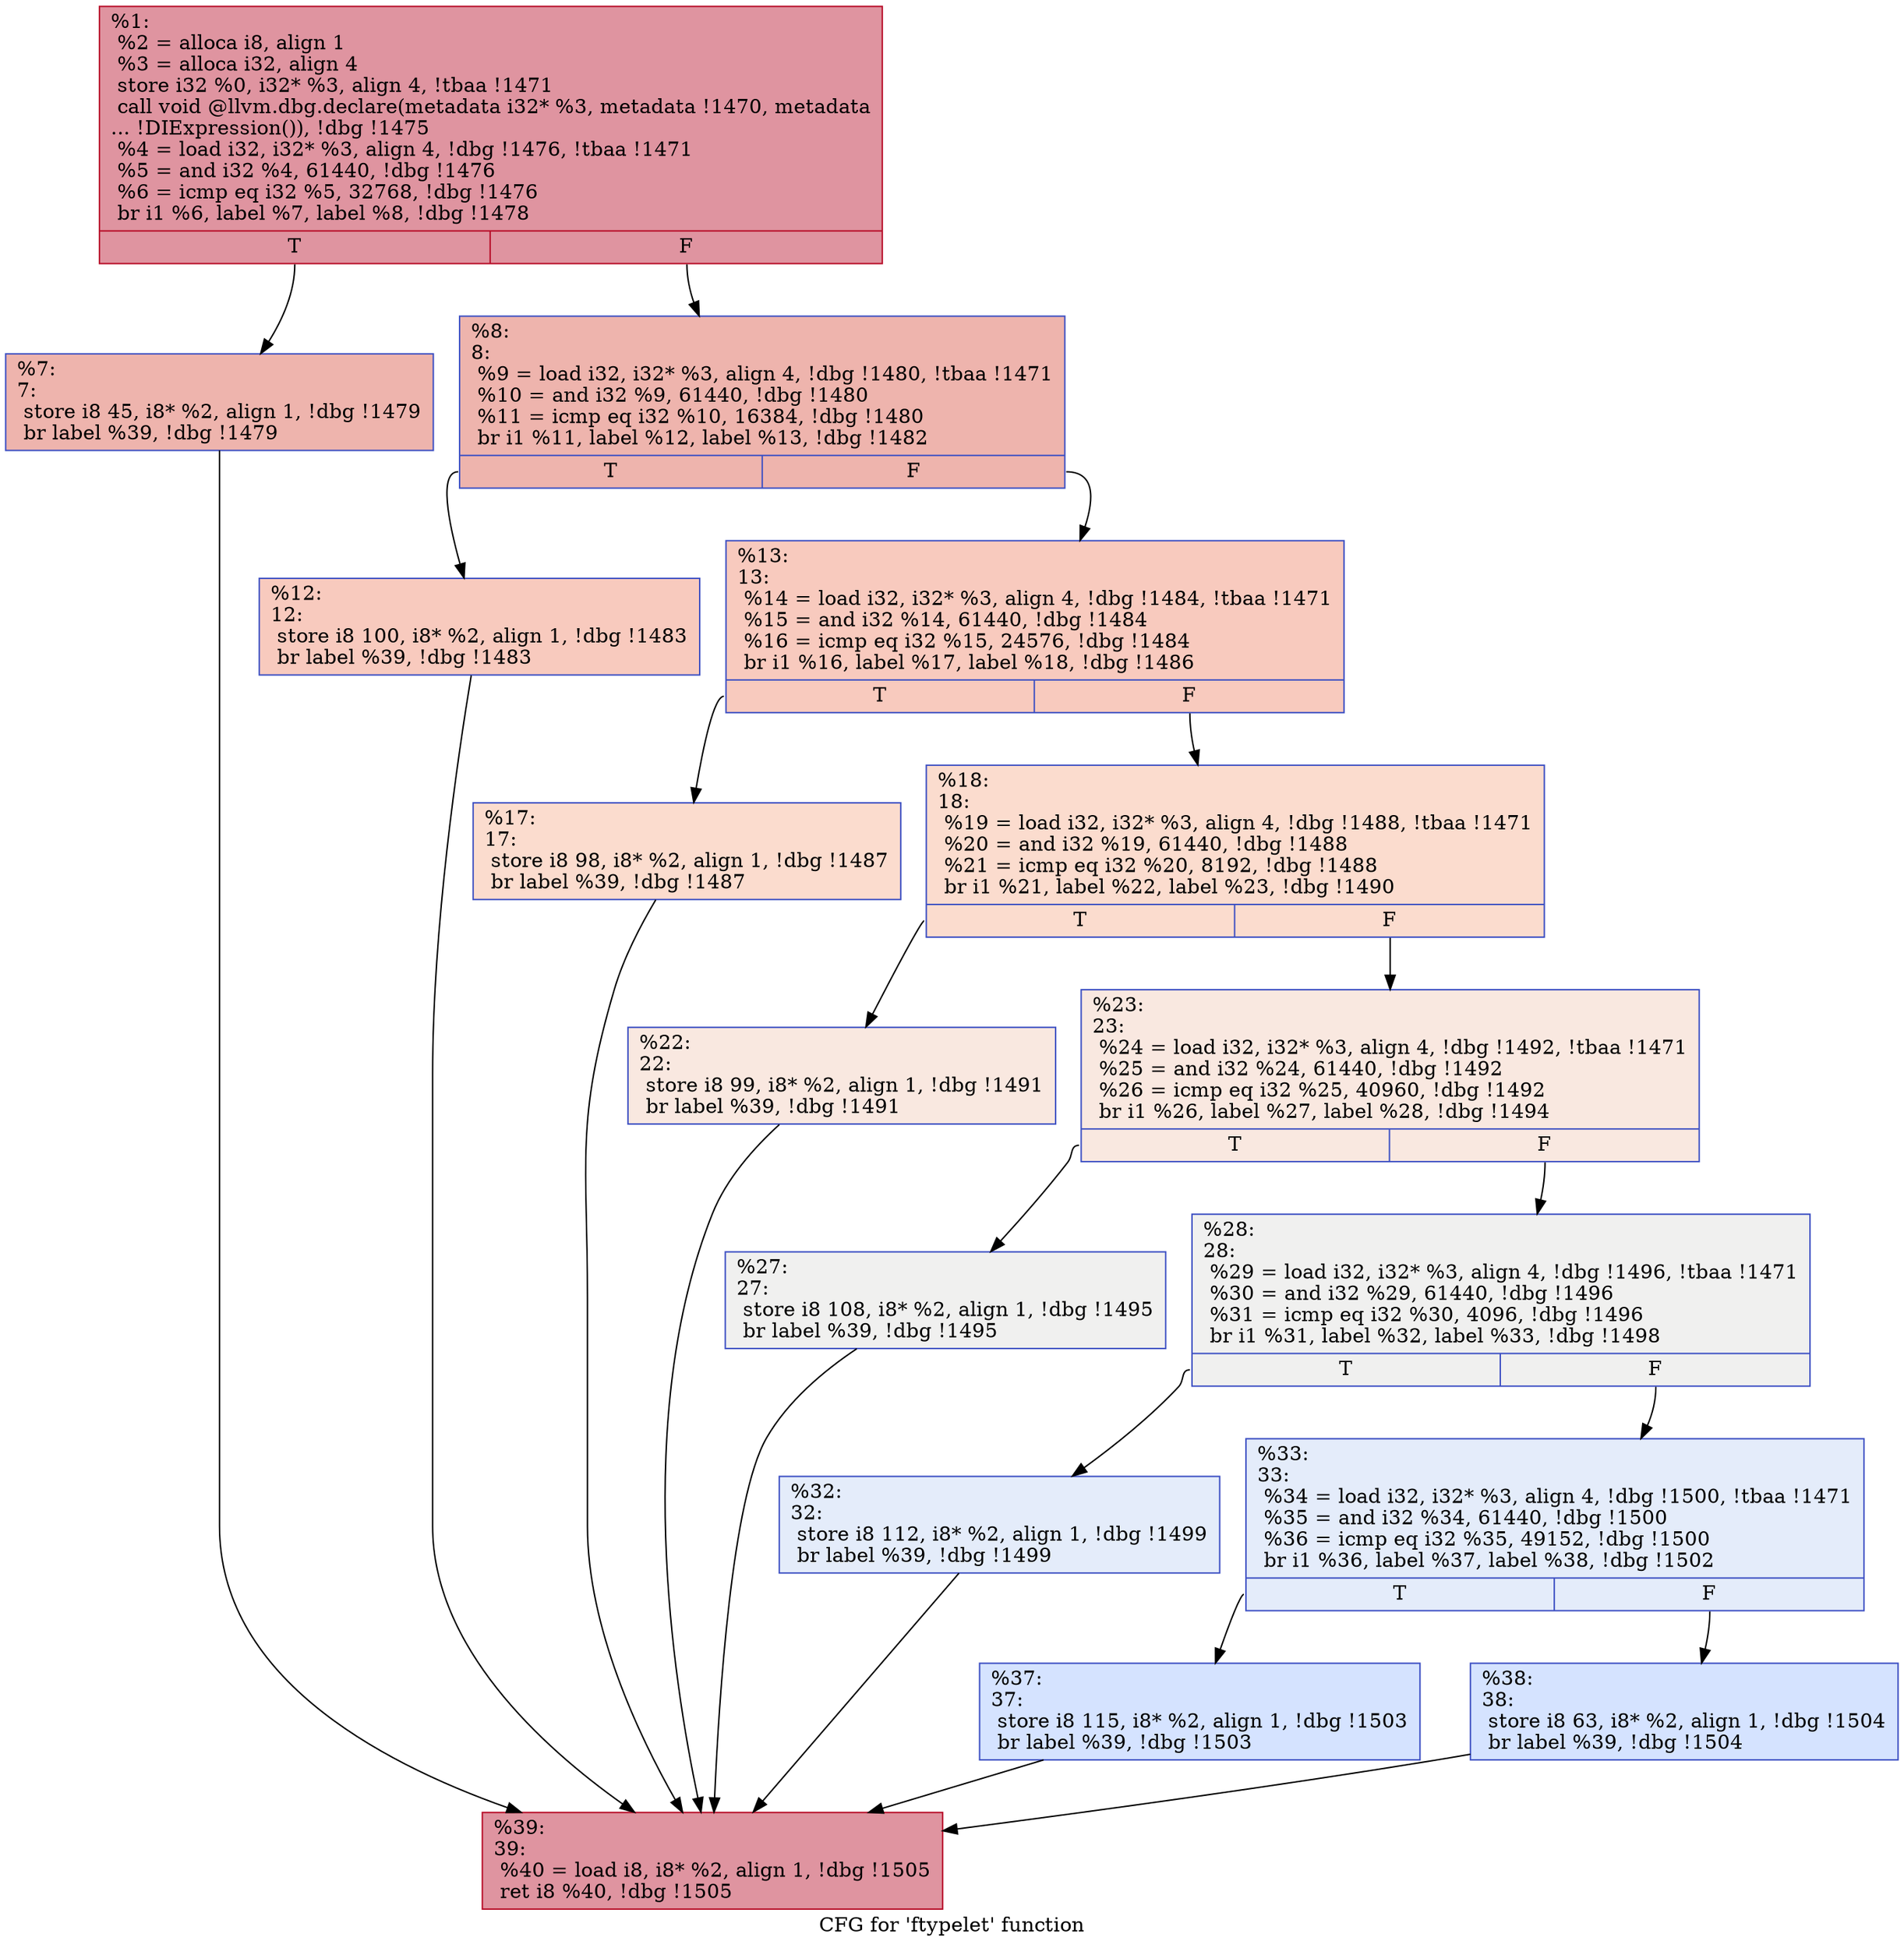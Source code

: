 digraph "CFG for 'ftypelet' function" {
	label="CFG for 'ftypelet' function";

	Node0xfc4ef0 [shape=record,color="#b70d28ff", style=filled, fillcolor="#b70d2870",label="{%1:\l  %2 = alloca i8, align 1\l  %3 = alloca i32, align 4\l  store i32 %0, i32* %3, align 4, !tbaa !1471\l  call void @llvm.dbg.declare(metadata i32* %3, metadata !1470, metadata\l... !DIExpression()), !dbg !1475\l  %4 = load i32, i32* %3, align 4, !dbg !1476, !tbaa !1471\l  %5 = and i32 %4, 61440, !dbg !1476\l  %6 = icmp eq i32 %5, 32768, !dbg !1476\l  br i1 %6, label %7, label %8, !dbg !1478\l|{<s0>T|<s1>F}}"];
	Node0xfc4ef0:s0 -> Node0xfc4fd0;
	Node0xfc4ef0:s1 -> Node0xfc5020;
	Node0xfc4fd0 [shape=record,color="#3d50c3ff", style=filled, fillcolor="#d8564670",label="{%7:\l7:                                                \l  store i8 45, i8* %2, align 1, !dbg !1479\l  br label %39, !dbg !1479\l}"];
	Node0xfc4fd0 -> Node0xfc5430;
	Node0xfc5020 [shape=record,color="#3d50c3ff", style=filled, fillcolor="#d8564670",label="{%8:\l8:                                                \l  %9 = load i32, i32* %3, align 4, !dbg !1480, !tbaa !1471\l  %10 = and i32 %9, 61440, !dbg !1480\l  %11 = icmp eq i32 %10, 16384, !dbg !1480\l  br i1 %11, label %12, label %13, !dbg !1482\l|{<s0>T|<s1>F}}"];
	Node0xfc5020:s0 -> Node0xfc5070;
	Node0xfc5020:s1 -> Node0xfc50c0;
	Node0xfc5070 [shape=record,color="#3d50c3ff", style=filled, fillcolor="#ef886b70",label="{%12:\l12:                                               \l  store i8 100, i8* %2, align 1, !dbg !1483\l  br label %39, !dbg !1483\l}"];
	Node0xfc5070 -> Node0xfc5430;
	Node0xfc50c0 [shape=record,color="#3d50c3ff", style=filled, fillcolor="#ef886b70",label="{%13:\l13:                                               \l  %14 = load i32, i32* %3, align 4, !dbg !1484, !tbaa !1471\l  %15 = and i32 %14, 61440, !dbg !1484\l  %16 = icmp eq i32 %15, 24576, !dbg !1484\l  br i1 %16, label %17, label %18, !dbg !1486\l|{<s0>T|<s1>F}}"];
	Node0xfc50c0:s0 -> Node0xfc5110;
	Node0xfc50c0:s1 -> Node0xfc5160;
	Node0xfc5110 [shape=record,color="#3d50c3ff", style=filled, fillcolor="#f7af9170",label="{%17:\l17:                                               \l  store i8 98, i8* %2, align 1, !dbg !1487\l  br label %39, !dbg !1487\l}"];
	Node0xfc5110 -> Node0xfc5430;
	Node0xfc5160 [shape=record,color="#3d50c3ff", style=filled, fillcolor="#f7af9170",label="{%18:\l18:                                               \l  %19 = load i32, i32* %3, align 4, !dbg !1488, !tbaa !1471\l  %20 = and i32 %19, 61440, !dbg !1488\l  %21 = icmp eq i32 %20, 8192, !dbg !1488\l  br i1 %21, label %22, label %23, !dbg !1490\l|{<s0>T|<s1>F}}"];
	Node0xfc5160:s0 -> Node0xfc51b0;
	Node0xfc5160:s1 -> Node0xfc5200;
	Node0xfc51b0 [shape=record,color="#3d50c3ff", style=filled, fillcolor="#f1ccb870",label="{%22:\l22:                                               \l  store i8 99, i8* %2, align 1, !dbg !1491\l  br label %39, !dbg !1491\l}"];
	Node0xfc51b0 -> Node0xfc5430;
	Node0xfc5200 [shape=record,color="#3d50c3ff", style=filled, fillcolor="#f1ccb870",label="{%23:\l23:                                               \l  %24 = load i32, i32* %3, align 4, !dbg !1492, !tbaa !1471\l  %25 = and i32 %24, 61440, !dbg !1492\l  %26 = icmp eq i32 %25, 40960, !dbg !1492\l  br i1 %26, label %27, label %28, !dbg !1494\l|{<s0>T|<s1>F}}"];
	Node0xfc5200:s0 -> Node0xfc5250;
	Node0xfc5200:s1 -> Node0xfc52a0;
	Node0xfc5250 [shape=record,color="#3d50c3ff", style=filled, fillcolor="#dedcdb70",label="{%27:\l27:                                               \l  store i8 108, i8* %2, align 1, !dbg !1495\l  br label %39, !dbg !1495\l}"];
	Node0xfc5250 -> Node0xfc5430;
	Node0xfc52a0 [shape=record,color="#3d50c3ff", style=filled, fillcolor="#dedcdb70",label="{%28:\l28:                                               \l  %29 = load i32, i32* %3, align 4, !dbg !1496, !tbaa !1471\l  %30 = and i32 %29, 61440, !dbg !1496\l  %31 = icmp eq i32 %30, 4096, !dbg !1496\l  br i1 %31, label %32, label %33, !dbg !1498\l|{<s0>T|<s1>F}}"];
	Node0xfc52a0:s0 -> Node0xfc52f0;
	Node0xfc52a0:s1 -> Node0xfc5340;
	Node0xfc52f0 [shape=record,color="#3d50c3ff", style=filled, fillcolor="#c1d4f470",label="{%32:\l32:                                               \l  store i8 112, i8* %2, align 1, !dbg !1499\l  br label %39, !dbg !1499\l}"];
	Node0xfc52f0 -> Node0xfc5430;
	Node0xfc5340 [shape=record,color="#3d50c3ff", style=filled, fillcolor="#c1d4f470",label="{%33:\l33:                                               \l  %34 = load i32, i32* %3, align 4, !dbg !1500, !tbaa !1471\l  %35 = and i32 %34, 61440, !dbg !1500\l  %36 = icmp eq i32 %35, 49152, !dbg !1500\l  br i1 %36, label %37, label %38, !dbg !1502\l|{<s0>T|<s1>F}}"];
	Node0xfc5340:s0 -> Node0xfc5390;
	Node0xfc5340:s1 -> Node0xfc53e0;
	Node0xfc5390 [shape=record,color="#3d50c3ff", style=filled, fillcolor="#a1c0ff70",label="{%37:\l37:                                               \l  store i8 115, i8* %2, align 1, !dbg !1503\l  br label %39, !dbg !1503\l}"];
	Node0xfc5390 -> Node0xfc5430;
	Node0xfc53e0 [shape=record,color="#3d50c3ff", style=filled, fillcolor="#a1c0ff70",label="{%38:\l38:                                               \l  store i8 63, i8* %2, align 1, !dbg !1504\l  br label %39, !dbg !1504\l}"];
	Node0xfc53e0 -> Node0xfc5430;
	Node0xfc5430 [shape=record,color="#b70d28ff", style=filled, fillcolor="#b70d2870",label="{%39:\l39:                                               \l  %40 = load i8, i8* %2, align 1, !dbg !1505\l  ret i8 %40, !dbg !1505\l}"];
}
